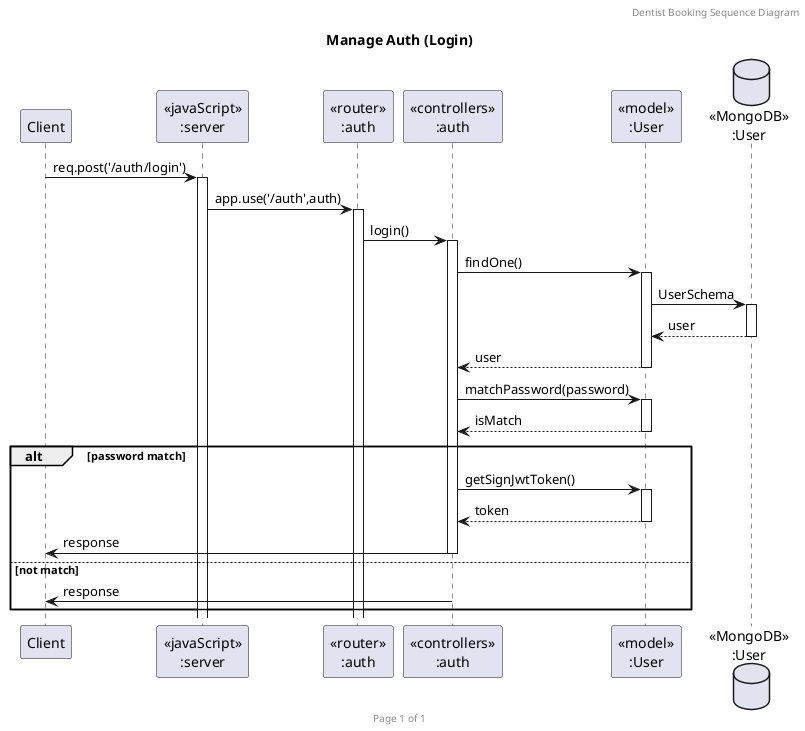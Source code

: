 @startuml Manage Auth (Login)

header Dentist Booking Sequence Diagram
footer Page %page% of %lastpage%
title "Manage Auth (Login)"

participant "Client" as client
participant "<<javaScript>>\n:server" as server
participant "<<router>>\n:auth" as routerAuth
participant "<<controllers>>\n:auth" as controllersAuth
participant "<<model>>\n:User" as modelUser
database "<<MongoDB>>\n:User" as UsersDatabase

client->server ++:req.post('/auth/login')
server->routerAuth ++:app.use('/auth',auth)
routerAuth -> controllersAuth ++:login()
controllersAuth->modelUser ++:findOne()
modelUser ->UsersDatabase ++: UserSchema
UsersDatabase --> modelUser --: user
controllersAuth <-- modelUser --:user
controllersAuth->modelUser ++:matchPassword(password)
controllersAuth <-- modelUser --:isMatch
alt password match
    controllersAuth->modelUser ++:getSignJwtToken()
    controllersAuth <-- modelUser --:token
    controllersAuth->client --:response
else not match
    controllersAuth->client --:response
end

@enduml
